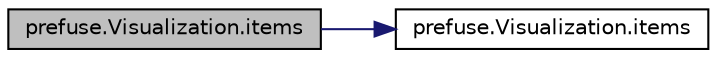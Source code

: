 digraph G
{
  edge [fontname="Helvetica",fontsize="10",labelfontname="Helvetica",labelfontsize="10"];
  node [fontname="Helvetica",fontsize="10",shape=record];
  rankdir="LR";
  Node1 [label="prefuse.Visualization.items",height=0.2,width=0.4,color="black", fillcolor="grey75", style="filled" fontcolor="black"];
  Node1 -> Node2 [color="midnightblue",fontsize="10",style="solid"];
  Node2 [label="prefuse.Visualization.items",height=0.2,width=0.4,color="black", fillcolor="white", style="filled",URL="$classprefuse_1_1_visualization.html#a629a8a531883c3329d2cab70e8ad7e06"];
}
